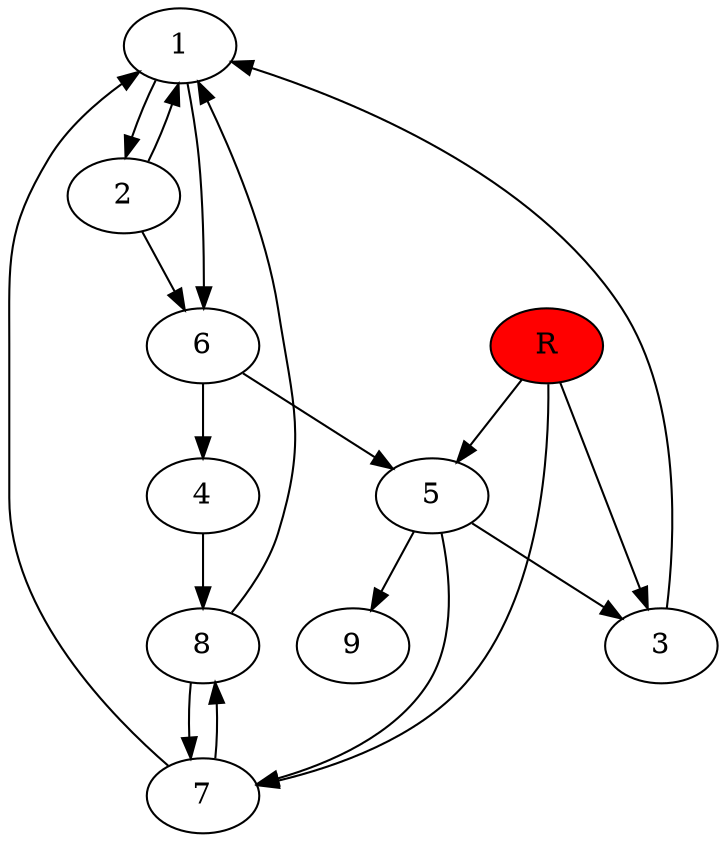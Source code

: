 digraph prb32854 {
	1
	2
	3
	4
	5
	6
	7
	8
	R [fillcolor="#ff0000" style=filled]
	1 -> 2
	1 -> 6
	2 -> 1
	2 -> 6
	3 -> 1
	4 -> 8
	5 -> 3
	5 -> 7
	5 -> 9
	6 -> 4
	6 -> 5
	7 -> 1
	7 -> 8
	8 -> 1
	8 -> 7
	R -> 3
	R -> 5
	R -> 7
}
